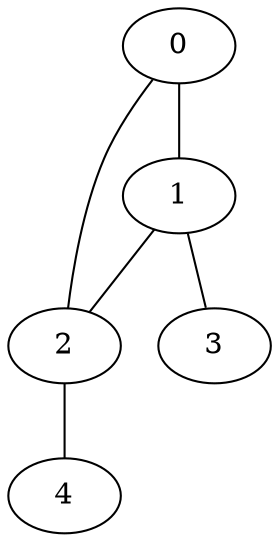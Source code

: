 strict graph "Bull Graph" {
0;
1;
2;
3;
4;
0 -- 1  [weight=105];
0 -- 2  [weight=29];
1 -- 2  [weight=77];
1 -- 3  [weight=76];
2 -- 4  [weight=50];
}
